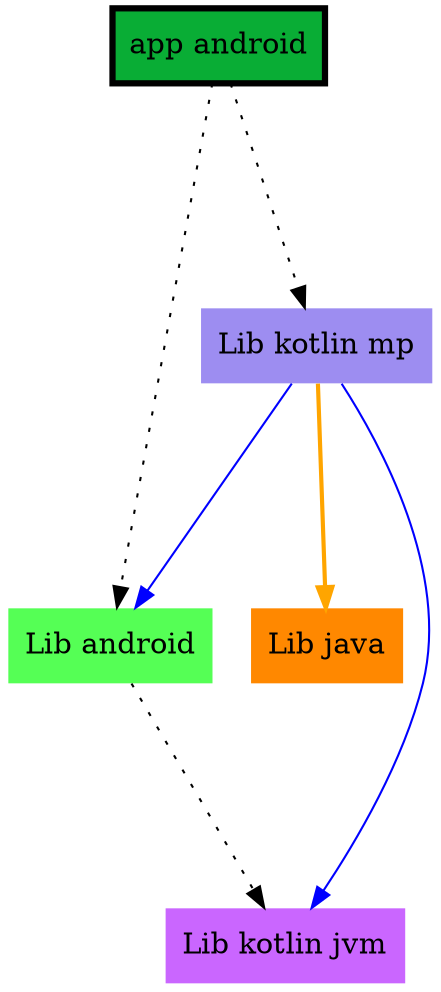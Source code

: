 digraph {
  edge ["arrowhead"="normal","arrowtail"="none"]
  graph ["dpi"="100","fontsize"="30","ranksep"="1.5","rankdir"="TB"]
  node ["style"="filled"]
  "Lib android" ["fillcolor"="#55FF55","shape"="none"]
  "Lib java" ["fillcolor"="#FF8800","shape"="none"]
  "Lib kotlin jvm" ["fillcolor"="#CA66FF","shape"="none"]
  "Lib kotlin mp" ["fillcolor"="#9D8DF1","shape"="none"]
  "app android" ["fillcolor"="#09AD35","color"="black","penwidth"="3","shape"="box"]
  "Lib android" -> "Lib kotlin jvm" ["style"="dotted"]
  "Lib kotlin mp" -> "Lib android" ["style"="solid","color"="blue"]
  "Lib kotlin mp" -> "Lib java" ["style"="bold","color"="orange"]
  "Lib kotlin mp" -> "Lib kotlin jvm" ["style"="solid","color"="blue"]
  "app android" -> "Lib android" ["style"="dotted"]
  "app android" -> "Lib kotlin mp" ["style"="dotted"]
}
